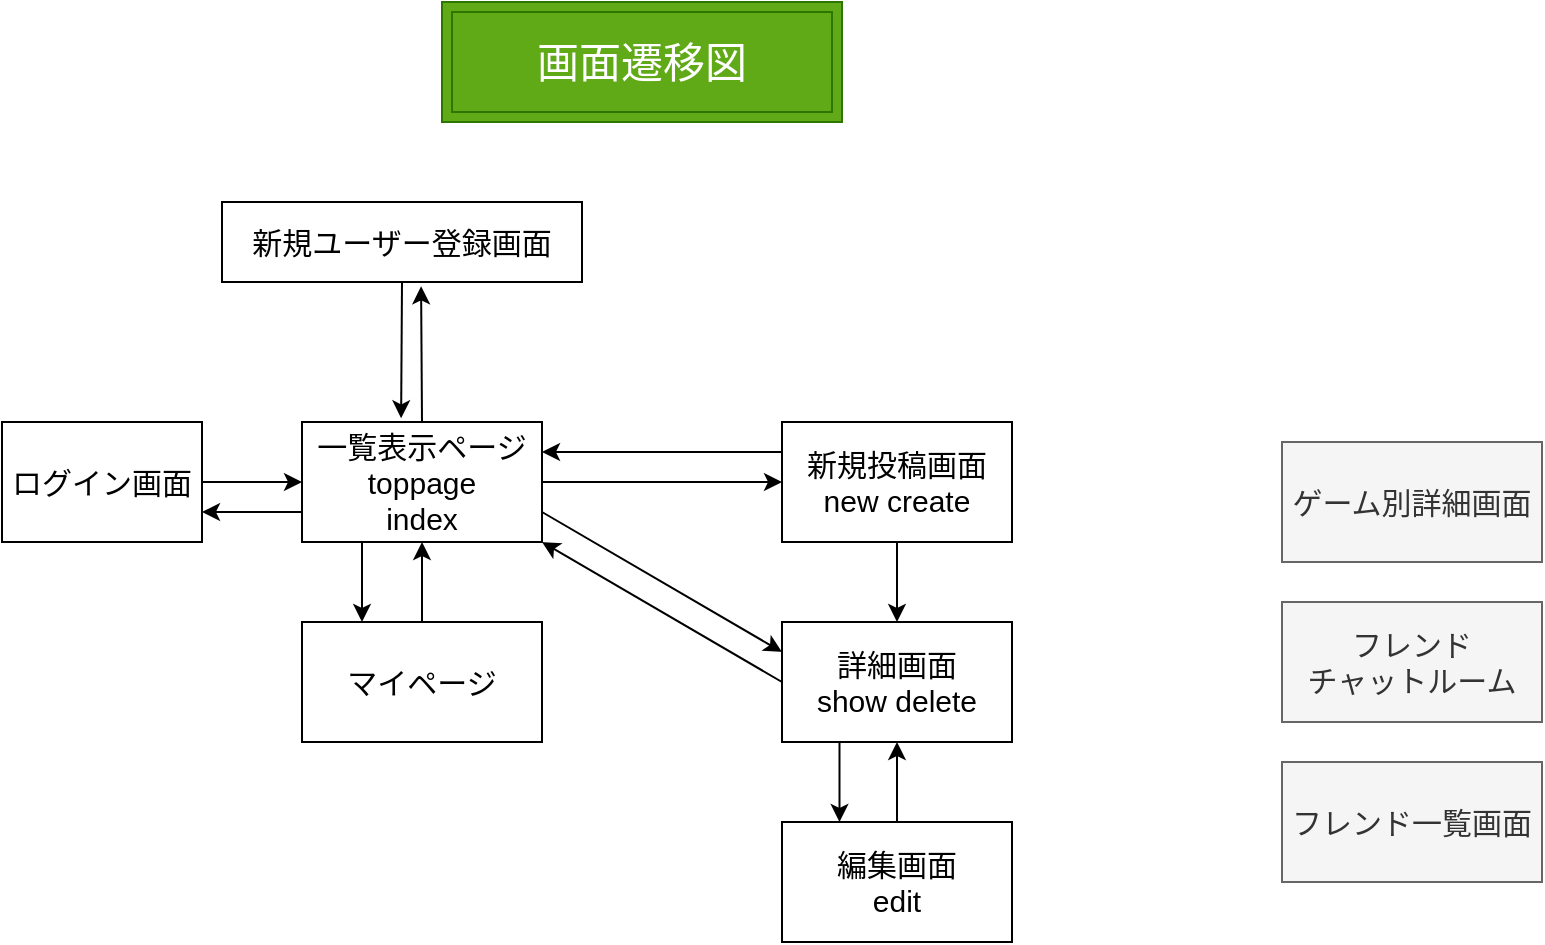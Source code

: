 <mxfile>
    <diagram id="oKOq1SBMKe9SmWjvIkwN" name="ページ1">
        <mxGraphModel dx="896" dy="682" grid="1" gridSize="10" guides="1" tooltips="1" connect="1" arrows="1" fold="1" page="1" pageScale="1" pageWidth="827" pageHeight="1169" math="0" shadow="0">
            <root>
                <mxCell id="0"/>
                <mxCell id="1" parent="0"/>
                <mxCell id="6" style="edgeStyle=none;html=1;exitX=0.5;exitY=0;exitDx=0;exitDy=0;entryX=0.553;entryY=1.054;entryDx=0;entryDy=0;entryPerimeter=0;" edge="1" parent="1" source="2" target="3">
                    <mxGeometry relative="1" as="geometry"/>
                </mxCell>
                <mxCell id="7" style="edgeStyle=none;html=1;exitX=0;exitY=0.75;exitDx=0;exitDy=0;entryX=1;entryY=0.75;entryDx=0;entryDy=0;" edge="1" parent="1" source="2" target="4">
                    <mxGeometry relative="1" as="geometry"/>
                </mxCell>
                <mxCell id="14" style="edgeStyle=none;html=1;exitX=1;exitY=0.5;exitDx=0;exitDy=0;entryX=0;entryY=0.5;entryDx=0;entryDy=0;fontSize=15;" edge="1" parent="1" source="2" target="10">
                    <mxGeometry relative="1" as="geometry"/>
                </mxCell>
                <mxCell id="15" style="edgeStyle=none;html=1;exitX=1;exitY=0.75;exitDx=0;exitDy=0;entryX=0;entryY=0.25;entryDx=0;entryDy=0;fontSize=15;" edge="1" parent="1" source="2" target="12">
                    <mxGeometry relative="1" as="geometry"/>
                </mxCell>
                <mxCell id="17" style="edgeStyle=none;html=1;exitX=0.25;exitY=1;exitDx=0;exitDy=0;entryX=0.25;entryY=0;entryDx=0;entryDy=0;fontSize=15;" edge="1" parent="1" source="2" target="11">
                    <mxGeometry relative="1" as="geometry"/>
                </mxCell>
                <mxCell id="2" value="一覧表示ページ&lt;br style=&quot;font-size: 15px;&quot;&gt;toppage&lt;br style=&quot;font-size: 15px;&quot;&gt;index" style="whiteSpace=wrap;html=1;align=center;fontSize=15;" vertex="1" parent="1">
                    <mxGeometry x="170" y="250" width="120" height="60" as="geometry"/>
                </mxCell>
                <mxCell id="5" style="edgeStyle=none;html=1;exitX=0.5;exitY=1;exitDx=0;exitDy=0;entryX=0.413;entryY=-0.031;entryDx=0;entryDy=0;entryPerimeter=0;" edge="1" parent="1" source="3" target="2">
                    <mxGeometry relative="1" as="geometry"/>
                </mxCell>
                <mxCell id="3" value="新規ユーザー登録画面" style="whiteSpace=wrap;html=1;align=center;fontSize=15;" vertex="1" parent="1">
                    <mxGeometry x="130" y="140" width="180" height="40" as="geometry"/>
                </mxCell>
                <mxCell id="8" style="edgeStyle=none;html=1;exitX=1;exitY=0.5;exitDx=0;exitDy=0;entryX=0;entryY=0.5;entryDx=0;entryDy=0;" edge="1" parent="1" source="4" target="2">
                    <mxGeometry relative="1" as="geometry"/>
                </mxCell>
                <mxCell id="4" value="ログイン画面&lt;br style=&quot;font-size: 15px;&quot;&gt;" style="whiteSpace=wrap;html=1;align=center;fontSize=15;" vertex="1" parent="1">
                    <mxGeometry x="20" y="250" width="100" height="60" as="geometry"/>
                </mxCell>
                <mxCell id="9" value="&lt;font style=&quot;font-size: 21px;&quot;&gt;画面遷移図&lt;/font&gt;" style="shape=ext;margin=3;double=1;whiteSpace=wrap;html=1;align=center;fillColor=#60a917;fontColor=#ffffff;strokeColor=#2D7600;" vertex="1" parent="1">
                    <mxGeometry x="240" y="40" width="200" height="60" as="geometry"/>
                </mxCell>
                <mxCell id="13" style="edgeStyle=none;html=1;exitX=0;exitY=0.25;exitDx=0;exitDy=0;entryX=1;entryY=0.25;entryDx=0;entryDy=0;fontSize=15;" edge="1" parent="1" source="10" target="2">
                    <mxGeometry relative="1" as="geometry"/>
                </mxCell>
                <mxCell id="22" style="edgeStyle=none;html=1;exitX=0.5;exitY=1;exitDx=0;exitDy=0;entryX=0.5;entryY=0;entryDx=0;entryDy=0;fontSize=15;" edge="1" parent="1" source="10" target="12">
                    <mxGeometry relative="1" as="geometry"/>
                </mxCell>
                <mxCell id="10" value="新規投稿画面&lt;br&gt;new create" style="whiteSpace=wrap;html=1;align=center;fontSize=15;strokeWidth=1;" vertex="1" parent="1">
                    <mxGeometry x="410" y="250" width="115" height="60" as="geometry"/>
                </mxCell>
                <mxCell id="18" style="edgeStyle=none;html=1;exitX=0.5;exitY=0;exitDx=0;exitDy=0;entryX=0.5;entryY=1;entryDx=0;entryDy=0;fontSize=15;" edge="1" parent="1" source="11" target="2">
                    <mxGeometry relative="1" as="geometry"/>
                </mxCell>
                <mxCell id="11" value="マイページ" style="whiteSpace=wrap;html=1;align=center;fontSize=15;strokeWidth=1;" vertex="1" parent="1">
                    <mxGeometry x="170" y="350" width="120" height="60" as="geometry"/>
                </mxCell>
                <mxCell id="16" style="edgeStyle=none;html=1;exitX=0;exitY=0.5;exitDx=0;exitDy=0;entryX=1;entryY=1;entryDx=0;entryDy=0;fontSize=15;" edge="1" parent="1" source="12" target="2">
                    <mxGeometry relative="1" as="geometry"/>
                </mxCell>
                <mxCell id="20" style="edgeStyle=none;html=1;exitX=0.25;exitY=1;exitDx=0;exitDy=0;entryX=0.25;entryY=0;entryDx=0;entryDy=0;fontSize=15;" edge="1" parent="1" source="12" target="19">
                    <mxGeometry relative="1" as="geometry"/>
                </mxCell>
                <mxCell id="12" value="詳細画面&lt;br&gt;show delete" style="whiteSpace=wrap;html=1;align=center;fontSize=15;strokeWidth=1;" vertex="1" parent="1">
                    <mxGeometry x="410" y="350" width="115" height="60" as="geometry"/>
                </mxCell>
                <mxCell id="21" style="edgeStyle=none;html=1;exitX=0.5;exitY=0;exitDx=0;exitDy=0;entryX=0.5;entryY=1;entryDx=0;entryDy=0;fontSize=15;" edge="1" parent="1" source="19" target="12">
                    <mxGeometry relative="1" as="geometry"/>
                </mxCell>
                <mxCell id="19" value="編集画面&lt;br&gt;edit" style="whiteSpace=wrap;html=1;align=center;fontSize=15;strokeWidth=1;" vertex="1" parent="1">
                    <mxGeometry x="410" y="450" width="115" height="60" as="geometry"/>
                </mxCell>
                <mxCell id="23" value="フレンド一覧画面&lt;br&gt;" style="whiteSpace=wrap;html=1;align=center;fontSize=15;strokeWidth=1;fillColor=#f5f5f5;fontColor=#333333;strokeColor=#666666;" vertex="1" parent="1">
                    <mxGeometry x="660" y="420" width="130" height="60" as="geometry"/>
                </mxCell>
                <mxCell id="24" value="ゲーム別詳細画面" style="whiteSpace=wrap;html=1;align=center;fontSize=15;strokeWidth=1;fillColor=#f5f5f5;strokeColor=#666666;fontColor=#333333;" vertex="1" parent="1">
                    <mxGeometry x="660" y="260" width="130" height="60" as="geometry"/>
                </mxCell>
                <mxCell id="25" value="フレンド&lt;br&gt;チャットルーム" style="whiteSpace=wrap;html=1;align=center;fontSize=15;strokeWidth=1;fillColor=#f5f5f5;strokeColor=#666666;fontColor=#333333;" vertex="1" parent="1">
                    <mxGeometry x="660" y="340" width="130" height="60" as="geometry"/>
                </mxCell>
            </root>
        </mxGraphModel>
    </diagram>
</mxfile>